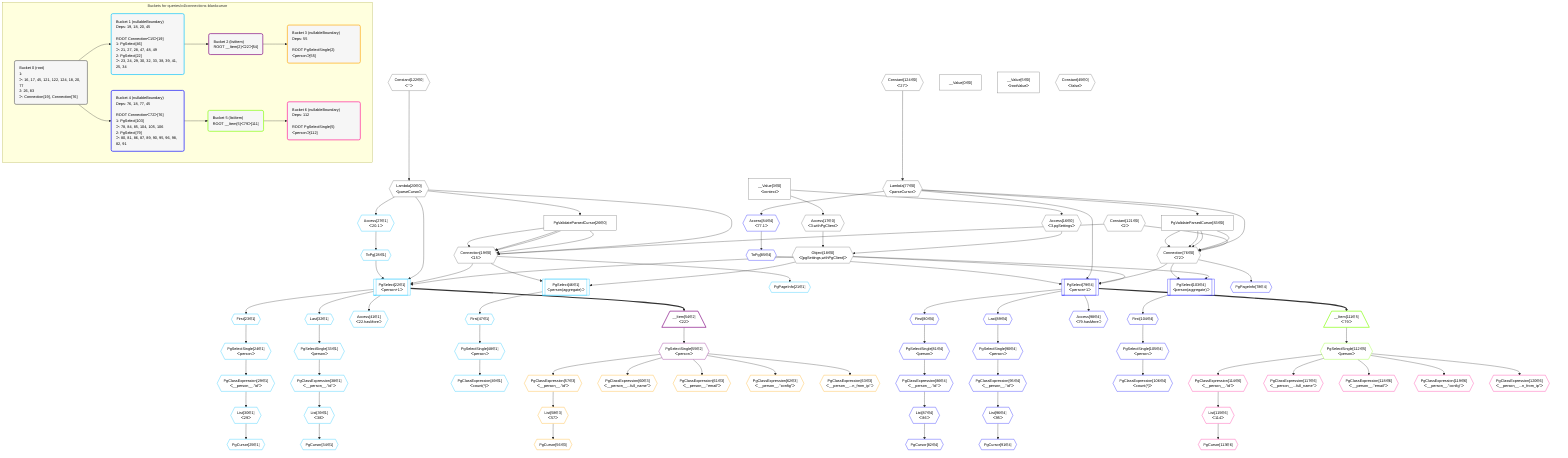 %%{init: {'themeVariables': { 'fontSize': '12px'}}}%%
graph TD
    classDef path fill:#eee,stroke:#000,color:#000
    classDef plan fill:#fff,stroke-width:1px,color:#000
    classDef itemplan fill:#fff,stroke-width:2px,color:#000
    classDef unbatchedplan fill:#dff,stroke-width:1px,color:#000
    classDef sideeffectplan fill:#fcc,stroke-width:2px,color:#000
    classDef bucket fill:#f6f6f6,color:#000,stroke-width:2px,text-align:left


    %% plan dependencies
    Connection19{{"Connection[19∈0]<br />ᐸ15ᐳ"}}:::plan
    Constant121{{"Constant[121∈0]<br />ᐸ2ᐳ"}}:::plan
    Lambda20{{"Lambda[20∈0]<br />ᐸparseCursorᐳ"}}:::plan
    PgValidateParsedCursor26["PgValidateParsedCursor[26∈0]"]:::plan
    Constant121 & Lambda20 & PgValidateParsedCursor26 & PgValidateParsedCursor26 & PgValidateParsedCursor26 & PgValidateParsedCursor26 --> Connection19
    Connection76{{"Connection[76∈0]<br />ᐸ72ᐳ"}}:::plan
    Lambda77{{"Lambda[77∈0]<br />ᐸparseCursorᐳ"}}:::plan
    PgValidateParsedCursor83["PgValidateParsedCursor[83∈0]"]:::plan
    Constant121 & Lambda77 & PgValidateParsedCursor83 & PgValidateParsedCursor83 & PgValidateParsedCursor83 & PgValidateParsedCursor83 --> Connection76
    Object18{{"Object[18∈0]<br />ᐸ{pgSettings,withPgClient}ᐳ"}}:::plan
    Access16{{"Access[16∈0]<br />ᐸ3.pgSettingsᐳ"}}:::plan
    Access17{{"Access[17∈0]<br />ᐸ3.withPgClientᐳ"}}:::plan
    Access16 & Access17 --> Object18
    __Value3["__Value[3∈0]<br />ᐸcontextᐳ"]:::plan
    __Value3 --> Access16
    __Value3 --> Access17
    Constant122{{"Constant[122∈0]<br />ᐸ''ᐳ"}}:::plan
    Constant122 --> Lambda20
    Lambda20 --> PgValidateParsedCursor26
    Constant124{{"Constant[124∈0]<br />ᐸ'27'ᐳ"}}:::plan
    Constant124 --> Lambda77
    Lambda77 --> PgValidateParsedCursor83
    __Value0["__Value[0∈0]"]:::plan
    __Value5["__Value[5∈0]<br />ᐸrootValueᐳ"]:::plan
    Constant45{{"Constant[45∈0]<br />ᐸfalseᐳ"}}:::plan
    PgSelect22[["PgSelect[22∈1]<br />ᐸperson+1ᐳ"]]:::plan
    ToPg28{{"ToPg[28∈1]"}}:::plan
    Object18 & Connection19 & Lambda20 & ToPg28 --> PgSelect22
    PgSelect46[["PgSelect[46∈1]<br />ᐸperson(aggregate)ᐳ"]]:::plan
    Object18 & Connection19 --> PgSelect46
    PgPageInfo21{{"PgPageInfo[21∈1]"}}:::plan
    Connection19 --> PgPageInfo21
    First23{{"First[23∈1]"}}:::plan
    PgSelect22 --> First23
    PgSelectSingle24{{"PgSelectSingle[24∈1]<br />ᐸpersonᐳ"}}:::plan
    First23 --> PgSelectSingle24
    PgCursor25{{"PgCursor[25∈1]"}}:::plan
    List30{{"List[30∈1]<br />ᐸ29ᐳ"}}:::plan
    List30 --> PgCursor25
    Access27{{"Access[27∈1]<br />ᐸ20.1ᐳ"}}:::plan
    Lambda20 --> Access27
    Access27 --> ToPg28
    PgClassExpression29{{"PgClassExpression[29∈1]<br />ᐸ__person__.”id”ᐳ"}}:::plan
    PgSelectSingle24 --> PgClassExpression29
    PgClassExpression29 --> List30
    Last32{{"Last[32∈1]"}}:::plan
    PgSelect22 --> Last32
    PgSelectSingle33{{"PgSelectSingle[33∈1]<br />ᐸpersonᐳ"}}:::plan
    Last32 --> PgSelectSingle33
    PgCursor34{{"PgCursor[34∈1]"}}:::plan
    List39{{"List[39∈1]<br />ᐸ38ᐳ"}}:::plan
    List39 --> PgCursor34
    PgClassExpression38{{"PgClassExpression[38∈1]<br />ᐸ__person__.”id”ᐳ"}}:::plan
    PgSelectSingle33 --> PgClassExpression38
    PgClassExpression38 --> List39
    Access41{{"Access[41∈1]<br />ᐸ22.hasMoreᐳ"}}:::plan
    PgSelect22 --> Access41
    First47{{"First[47∈1]"}}:::plan
    PgSelect46 --> First47
    PgSelectSingle48{{"PgSelectSingle[48∈1]<br />ᐸpersonᐳ"}}:::plan
    First47 --> PgSelectSingle48
    PgClassExpression49{{"PgClassExpression[49∈1]<br />ᐸcount(*)ᐳ"}}:::plan
    PgSelectSingle48 --> PgClassExpression49
    __Item54[/"__Item[54∈2]<br />ᐸ22ᐳ"\]:::itemplan
    PgSelect22 ==> __Item54
    PgSelectSingle55{{"PgSelectSingle[55∈2]<br />ᐸpersonᐳ"}}:::plan
    __Item54 --> PgSelectSingle55
    PgCursor56{{"PgCursor[56∈3]"}}:::plan
    List58{{"List[58∈3]<br />ᐸ57ᐳ"}}:::plan
    List58 --> PgCursor56
    PgClassExpression57{{"PgClassExpression[57∈3]<br />ᐸ__person__.”id”ᐳ"}}:::plan
    PgSelectSingle55 --> PgClassExpression57
    PgClassExpression57 --> List58
    PgClassExpression60{{"PgClassExpression[60∈3]<br />ᐸ__person__...full_name”ᐳ"}}:::plan
    PgSelectSingle55 --> PgClassExpression60
    PgClassExpression61{{"PgClassExpression[61∈3]<br />ᐸ__person__.”email”ᐳ"}}:::plan
    PgSelectSingle55 --> PgClassExpression61
    PgClassExpression62{{"PgClassExpression[62∈3]<br />ᐸ__person__.”config”ᐳ"}}:::plan
    PgSelectSingle55 --> PgClassExpression62
    PgClassExpression63{{"PgClassExpression[63∈3]<br />ᐸ__person__...n_from_ip”ᐳ"}}:::plan
    PgSelectSingle55 --> PgClassExpression63
    PgSelect79[["PgSelect[79∈4]<br />ᐸperson+1ᐳ"]]:::plan
    ToPg85{{"ToPg[85∈4]"}}:::plan
    Object18 & Connection76 & Lambda77 & ToPg85 --> PgSelect79
    PgSelect103[["PgSelect[103∈4]<br />ᐸperson(aggregate)ᐳ"]]:::plan
    Object18 & Connection76 --> PgSelect103
    PgPageInfo78{{"PgPageInfo[78∈4]"}}:::plan
    Connection76 --> PgPageInfo78
    First80{{"First[80∈4]"}}:::plan
    PgSelect79 --> First80
    PgSelectSingle81{{"PgSelectSingle[81∈4]<br />ᐸpersonᐳ"}}:::plan
    First80 --> PgSelectSingle81
    PgCursor82{{"PgCursor[82∈4]"}}:::plan
    List87{{"List[87∈4]<br />ᐸ86ᐳ"}}:::plan
    List87 --> PgCursor82
    Access84{{"Access[84∈4]<br />ᐸ77.1ᐳ"}}:::plan
    Lambda77 --> Access84
    Access84 --> ToPg85
    PgClassExpression86{{"PgClassExpression[86∈4]<br />ᐸ__person__.”id”ᐳ"}}:::plan
    PgSelectSingle81 --> PgClassExpression86
    PgClassExpression86 --> List87
    Last89{{"Last[89∈4]"}}:::plan
    PgSelect79 --> Last89
    PgSelectSingle90{{"PgSelectSingle[90∈4]<br />ᐸpersonᐳ"}}:::plan
    Last89 --> PgSelectSingle90
    PgCursor91{{"PgCursor[91∈4]"}}:::plan
    List96{{"List[96∈4]<br />ᐸ95ᐳ"}}:::plan
    List96 --> PgCursor91
    PgClassExpression95{{"PgClassExpression[95∈4]<br />ᐸ__person__.”id”ᐳ"}}:::plan
    PgSelectSingle90 --> PgClassExpression95
    PgClassExpression95 --> List96
    Access98{{"Access[98∈4]<br />ᐸ79.hasMoreᐳ"}}:::plan
    PgSelect79 --> Access98
    First104{{"First[104∈4]"}}:::plan
    PgSelect103 --> First104
    PgSelectSingle105{{"PgSelectSingle[105∈4]<br />ᐸpersonᐳ"}}:::plan
    First104 --> PgSelectSingle105
    PgClassExpression106{{"PgClassExpression[106∈4]<br />ᐸcount(*)ᐳ"}}:::plan
    PgSelectSingle105 --> PgClassExpression106
    __Item111[/"__Item[111∈5]<br />ᐸ79ᐳ"\]:::itemplan
    PgSelect79 ==> __Item111
    PgSelectSingle112{{"PgSelectSingle[112∈5]<br />ᐸpersonᐳ"}}:::plan
    __Item111 --> PgSelectSingle112
    PgCursor113{{"PgCursor[113∈6]"}}:::plan
    List115{{"List[115∈6]<br />ᐸ114ᐳ"}}:::plan
    List115 --> PgCursor113
    PgClassExpression114{{"PgClassExpression[114∈6]<br />ᐸ__person__.”id”ᐳ"}}:::plan
    PgSelectSingle112 --> PgClassExpression114
    PgClassExpression114 --> List115
    PgClassExpression117{{"PgClassExpression[117∈6]<br />ᐸ__person__...full_name”ᐳ"}}:::plan
    PgSelectSingle112 --> PgClassExpression117
    PgClassExpression118{{"PgClassExpression[118∈6]<br />ᐸ__person__.”email”ᐳ"}}:::plan
    PgSelectSingle112 --> PgClassExpression118
    PgClassExpression119{{"PgClassExpression[119∈6]<br />ᐸ__person__.”config”ᐳ"}}:::plan
    PgSelectSingle112 --> PgClassExpression119
    PgClassExpression120{{"PgClassExpression[120∈6]<br />ᐸ__person__...n_from_ip”ᐳ"}}:::plan
    PgSelectSingle112 --> PgClassExpression120

    %% define steps

    subgraph "Buckets for queries/v4/connections-blankcursor"
    Bucket0("Bucket 0 (root)<br />1: <br />ᐳ: 16, 17, 45, 121, 122, 124, 18, 20, 77<br />2: 26, 83<br />ᐳ: Connection[19], Connection[76]"):::bucket
    classDef bucket0 stroke:#696969
    class Bucket0,__Value0,__Value3,__Value5,Access16,Access17,Object18,Connection19,Lambda20,PgValidateParsedCursor26,Constant45,Connection76,Lambda77,PgValidateParsedCursor83,Constant121,Constant122,Constant124 bucket0
    Bucket1("Bucket 1 (nullableBoundary)<br />Deps: 19, 18, 20, 45<br /><br />ROOT Connectionᐸ15ᐳ[19]<br />1: PgSelect[46]<br />ᐳ: 21, 27, 28, 47, 48, 49<br />2: PgSelect[22]<br />ᐳ: 23, 24, 29, 30, 32, 33, 38, 39, 41, 25, 34"):::bucket
    classDef bucket1 stroke:#00bfff
    class Bucket1,PgPageInfo21,PgSelect22,First23,PgSelectSingle24,PgCursor25,Access27,ToPg28,PgClassExpression29,List30,Last32,PgSelectSingle33,PgCursor34,PgClassExpression38,List39,Access41,PgSelect46,First47,PgSelectSingle48,PgClassExpression49 bucket1
    Bucket2("Bucket 2 (listItem)<br />ROOT __Item{2}ᐸ22ᐳ[54]"):::bucket
    classDef bucket2 stroke:#7f007f
    class Bucket2,__Item54,PgSelectSingle55 bucket2
    Bucket3("Bucket 3 (nullableBoundary)<br />Deps: 55<br /><br />ROOT PgSelectSingle{2}ᐸpersonᐳ[55]"):::bucket
    classDef bucket3 stroke:#ffa500
    class Bucket3,PgCursor56,PgClassExpression57,List58,PgClassExpression60,PgClassExpression61,PgClassExpression62,PgClassExpression63 bucket3
    Bucket4("Bucket 4 (nullableBoundary)<br />Deps: 76, 18, 77, 45<br /><br />ROOT Connectionᐸ72ᐳ[76]<br />1: PgSelect[103]<br />ᐳ: 78, 84, 85, 104, 105, 106<br />2: PgSelect[79]<br />ᐳ: 80, 81, 86, 87, 89, 90, 95, 96, 98, 82, 91"):::bucket
    classDef bucket4 stroke:#0000ff
    class Bucket4,PgPageInfo78,PgSelect79,First80,PgSelectSingle81,PgCursor82,Access84,ToPg85,PgClassExpression86,List87,Last89,PgSelectSingle90,PgCursor91,PgClassExpression95,List96,Access98,PgSelect103,First104,PgSelectSingle105,PgClassExpression106 bucket4
    Bucket5("Bucket 5 (listItem)<br />ROOT __Item{5}ᐸ79ᐳ[111]"):::bucket
    classDef bucket5 stroke:#7fff00
    class Bucket5,__Item111,PgSelectSingle112 bucket5
    Bucket6("Bucket 6 (nullableBoundary)<br />Deps: 112<br /><br />ROOT PgSelectSingle{5}ᐸpersonᐳ[112]"):::bucket
    classDef bucket6 stroke:#ff1493
    class Bucket6,PgCursor113,PgClassExpression114,List115,PgClassExpression117,PgClassExpression118,PgClassExpression119,PgClassExpression120 bucket6
    Bucket0 --> Bucket1 & Bucket4
    Bucket1 --> Bucket2
    Bucket2 --> Bucket3
    Bucket4 --> Bucket5
    Bucket5 --> Bucket6
    end